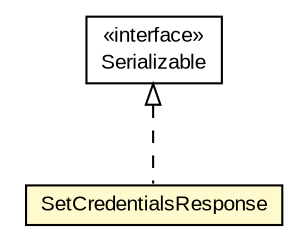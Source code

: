 #!/usr/local/bin/dot
#
# Class diagram 
# Generated by UMLGraph version R5_6-24-gf6e263 (http://www.umlgraph.org/)
#

digraph G {
	edge [fontname="arial",fontsize=10,labelfontname="arial",labelfontsize=10];
	node [fontname="arial",fontsize=10,shape=plaintext];
	nodesep=0.25;
	ranksep=0.5;
	// org.miloss.fgsms.services.interfaces.policyconfiguration.SetCredentialsResponse
	c1086211 [label=<<table title="org.miloss.fgsms.services.interfaces.policyconfiguration.SetCredentialsResponse" border="0" cellborder="1" cellspacing="0" cellpadding="2" port="p" bgcolor="lemonChiffon" href="./SetCredentialsResponse.html">
		<tr><td><table border="0" cellspacing="0" cellpadding="1">
<tr><td align="center" balign="center"> SetCredentialsResponse </td></tr>
		</table></td></tr>
		</table>>, URL="./SetCredentialsResponse.html", fontname="arial", fontcolor="black", fontsize=10.0];
	//org.miloss.fgsms.services.interfaces.policyconfiguration.SetCredentialsResponse implements java.io.Serializable
	c1086914:p -> c1086211:p [dir=back,arrowtail=empty,style=dashed];
	// java.io.Serializable
	c1086914 [label=<<table title="java.io.Serializable" border="0" cellborder="1" cellspacing="0" cellpadding="2" port="p" href="http://java.sun.com/j2se/1.4.2/docs/api/java/io/Serializable.html">
		<tr><td><table border="0" cellspacing="0" cellpadding="1">
<tr><td align="center" balign="center"> &#171;interface&#187; </td></tr>
<tr><td align="center" balign="center"> Serializable </td></tr>
		</table></td></tr>
		</table>>, URL="http://java.sun.com/j2se/1.4.2/docs/api/java/io/Serializable.html", fontname="arial", fontcolor="black", fontsize=10.0];
}

